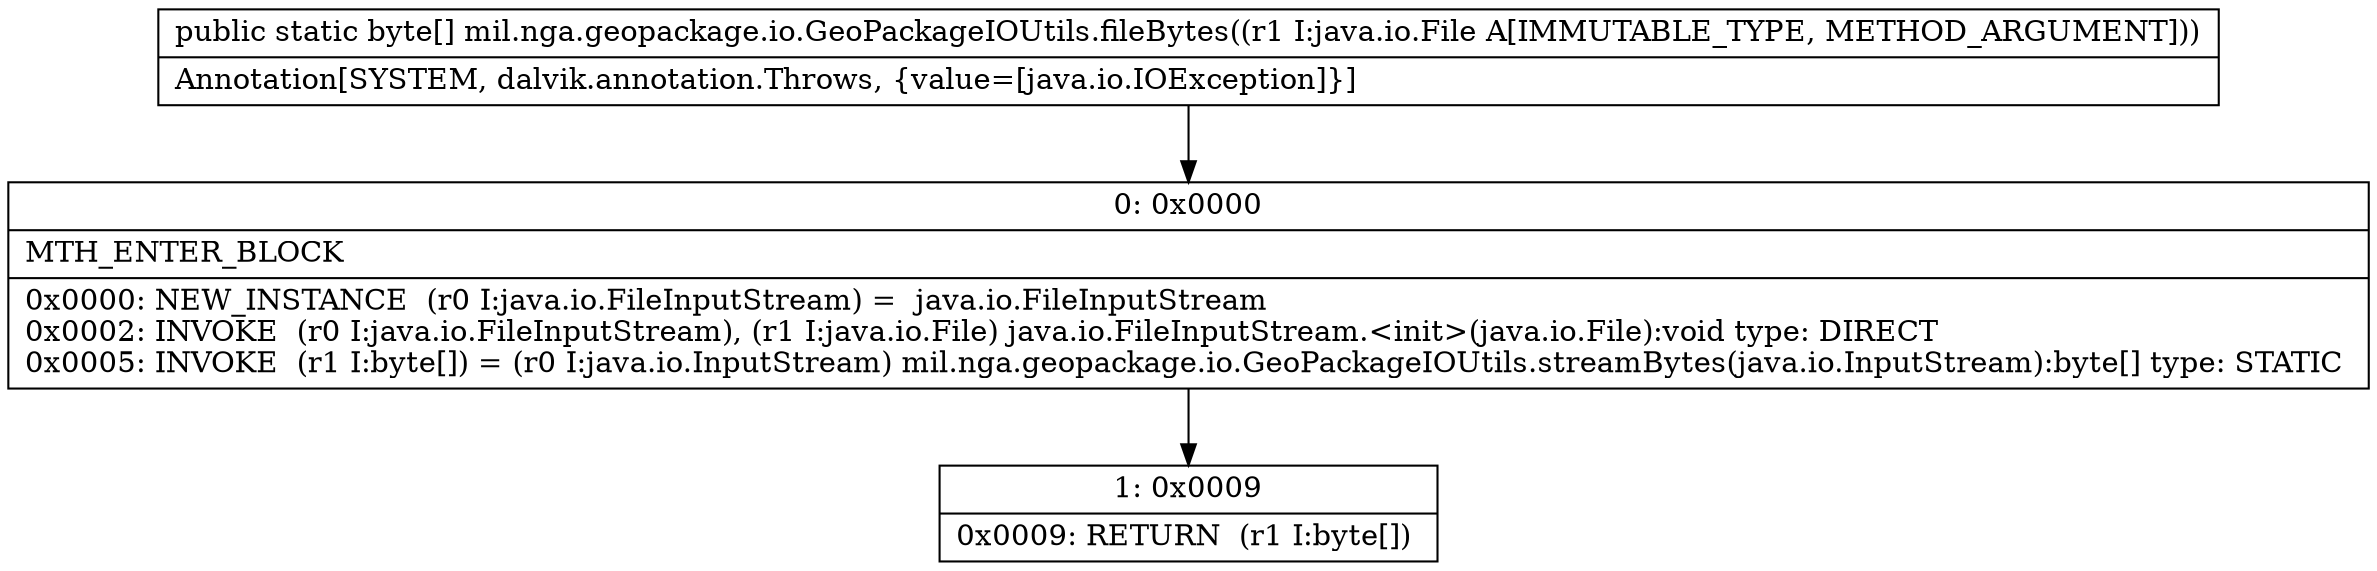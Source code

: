 digraph "CFG formil.nga.geopackage.io.GeoPackageIOUtils.fileBytes(Ljava\/io\/File;)[B" {
Node_0 [shape=record,label="{0\:\ 0x0000|MTH_ENTER_BLOCK\l|0x0000: NEW_INSTANCE  (r0 I:java.io.FileInputStream) =  java.io.FileInputStream \l0x0002: INVOKE  (r0 I:java.io.FileInputStream), (r1 I:java.io.File) java.io.FileInputStream.\<init\>(java.io.File):void type: DIRECT \l0x0005: INVOKE  (r1 I:byte[]) = (r0 I:java.io.InputStream) mil.nga.geopackage.io.GeoPackageIOUtils.streamBytes(java.io.InputStream):byte[] type: STATIC \l}"];
Node_1 [shape=record,label="{1\:\ 0x0009|0x0009: RETURN  (r1 I:byte[]) \l}"];
MethodNode[shape=record,label="{public static byte[] mil.nga.geopackage.io.GeoPackageIOUtils.fileBytes((r1 I:java.io.File A[IMMUTABLE_TYPE, METHOD_ARGUMENT]))  | Annotation[SYSTEM, dalvik.annotation.Throws, \{value=[java.io.IOException]\}]\l}"];
MethodNode -> Node_0;
Node_0 -> Node_1;
}

